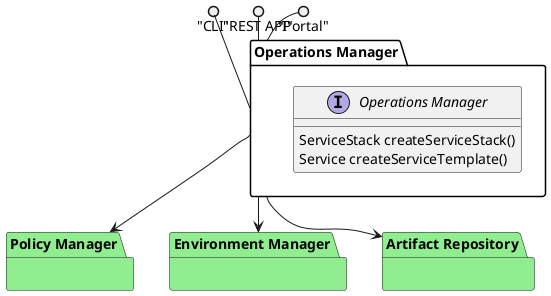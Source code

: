 @startuml

package "Operations Manager" {
  interface "Operations Manager" {
      ServiceStack createServiceStack()
      Service createServiceTemplate()
  }
}
"CLI" ()-- "Operations Manager"
"REST API" ()-- "Operations Manager"
"Portal" ()-- "Operations Manager"

package "Policy Manager"  #lightgreen {}
package "Environment Manager" #lightgreen {}
package "Artifact Repository" #lightgreen {}

"Operations Manager" --> "Artifact Repository"
"Operations Manager" --> "Policy Manager"
"Operations Manager" --> "Environment Manager"

@enduml

